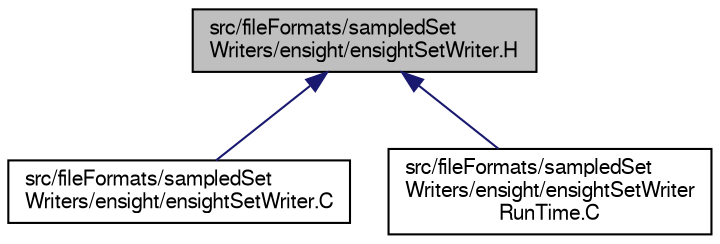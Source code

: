 digraph "src/fileFormats/sampledSetWriters/ensight/ensightSetWriter.H"
{
  bgcolor="transparent";
  edge [fontname="FreeSans",fontsize="10",labelfontname="FreeSans",labelfontsize="10"];
  node [fontname="FreeSans",fontsize="10",shape=record];
  Node100 [label="src/fileFormats/sampledSet\lWriters/ensight/ensightSetWriter.H",height=0.2,width=0.4,color="black", fillcolor="grey75", style="filled", fontcolor="black"];
  Node100 -> Node101 [dir="back",color="midnightblue",fontsize="10",style="solid",fontname="FreeSans"];
  Node101 [label="src/fileFormats/sampledSet\lWriters/ensight/ensightSetWriter.C",height=0.2,width=0.4,color="black",URL="$a01106.html"];
  Node100 -> Node102 [dir="back",color="midnightblue",fontsize="10",style="solid",fontname="FreeSans"];
  Node102 [label="src/fileFormats/sampledSet\lWriters/ensight/ensightSetWriter\lRunTime.C",height=0.2,width=0.4,color="black",URL="$a01112.html"];
}
